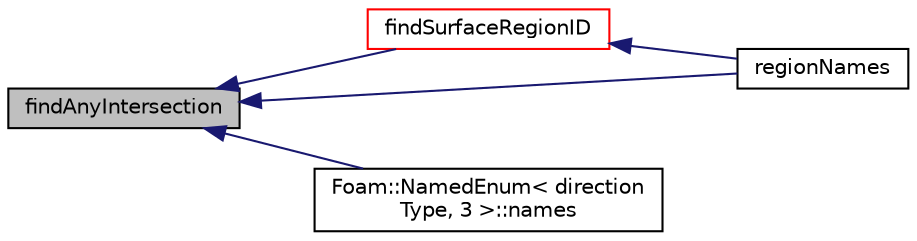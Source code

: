 digraph "findAnyIntersection"
{
  bgcolor="transparent";
  edge [fontname="Helvetica",fontsize="10",labelfontname="Helvetica",labelfontsize="10"];
  node [fontname="Helvetica",fontsize="10",shape=record];
  rankdir="LR";
  Node554 [label="findAnyIntersection",height=0.2,width=0.4,color="black", fillcolor="grey75", style="filled", fontcolor="black"];
  Node554 -> Node555 [dir="back",color="midnightblue",fontsize="10",style="solid",fontname="Helvetica"];
  Node555 [label="findSurfaceRegionID",height=0.2,width=0.4,color="red",URL="$a26381.html#a4c838d0390caebe7a58d92f1c90a592f"];
  Node555 -> Node565 [dir="back",color="midnightblue",fontsize="10",style="solid",fontname="Helvetica"];
  Node565 [label="regionNames",height=0.2,width=0.4,color="black",URL="$a26381.html#a0dc1c3a7eab469ca542770f4dce82bee"];
  Node554 -> Node569 [dir="back",color="midnightblue",fontsize="10",style="solid",fontname="Helvetica"];
  Node569 [label="Foam::NamedEnum\< direction\lType, 3 \>::names",height=0.2,width=0.4,color="black",URL="$a27113.html#a7350da3a0edd92cd11e6c479c9967dc8"];
  Node554 -> Node565 [dir="back",color="midnightblue",fontsize="10",style="solid",fontname="Helvetica"];
}
